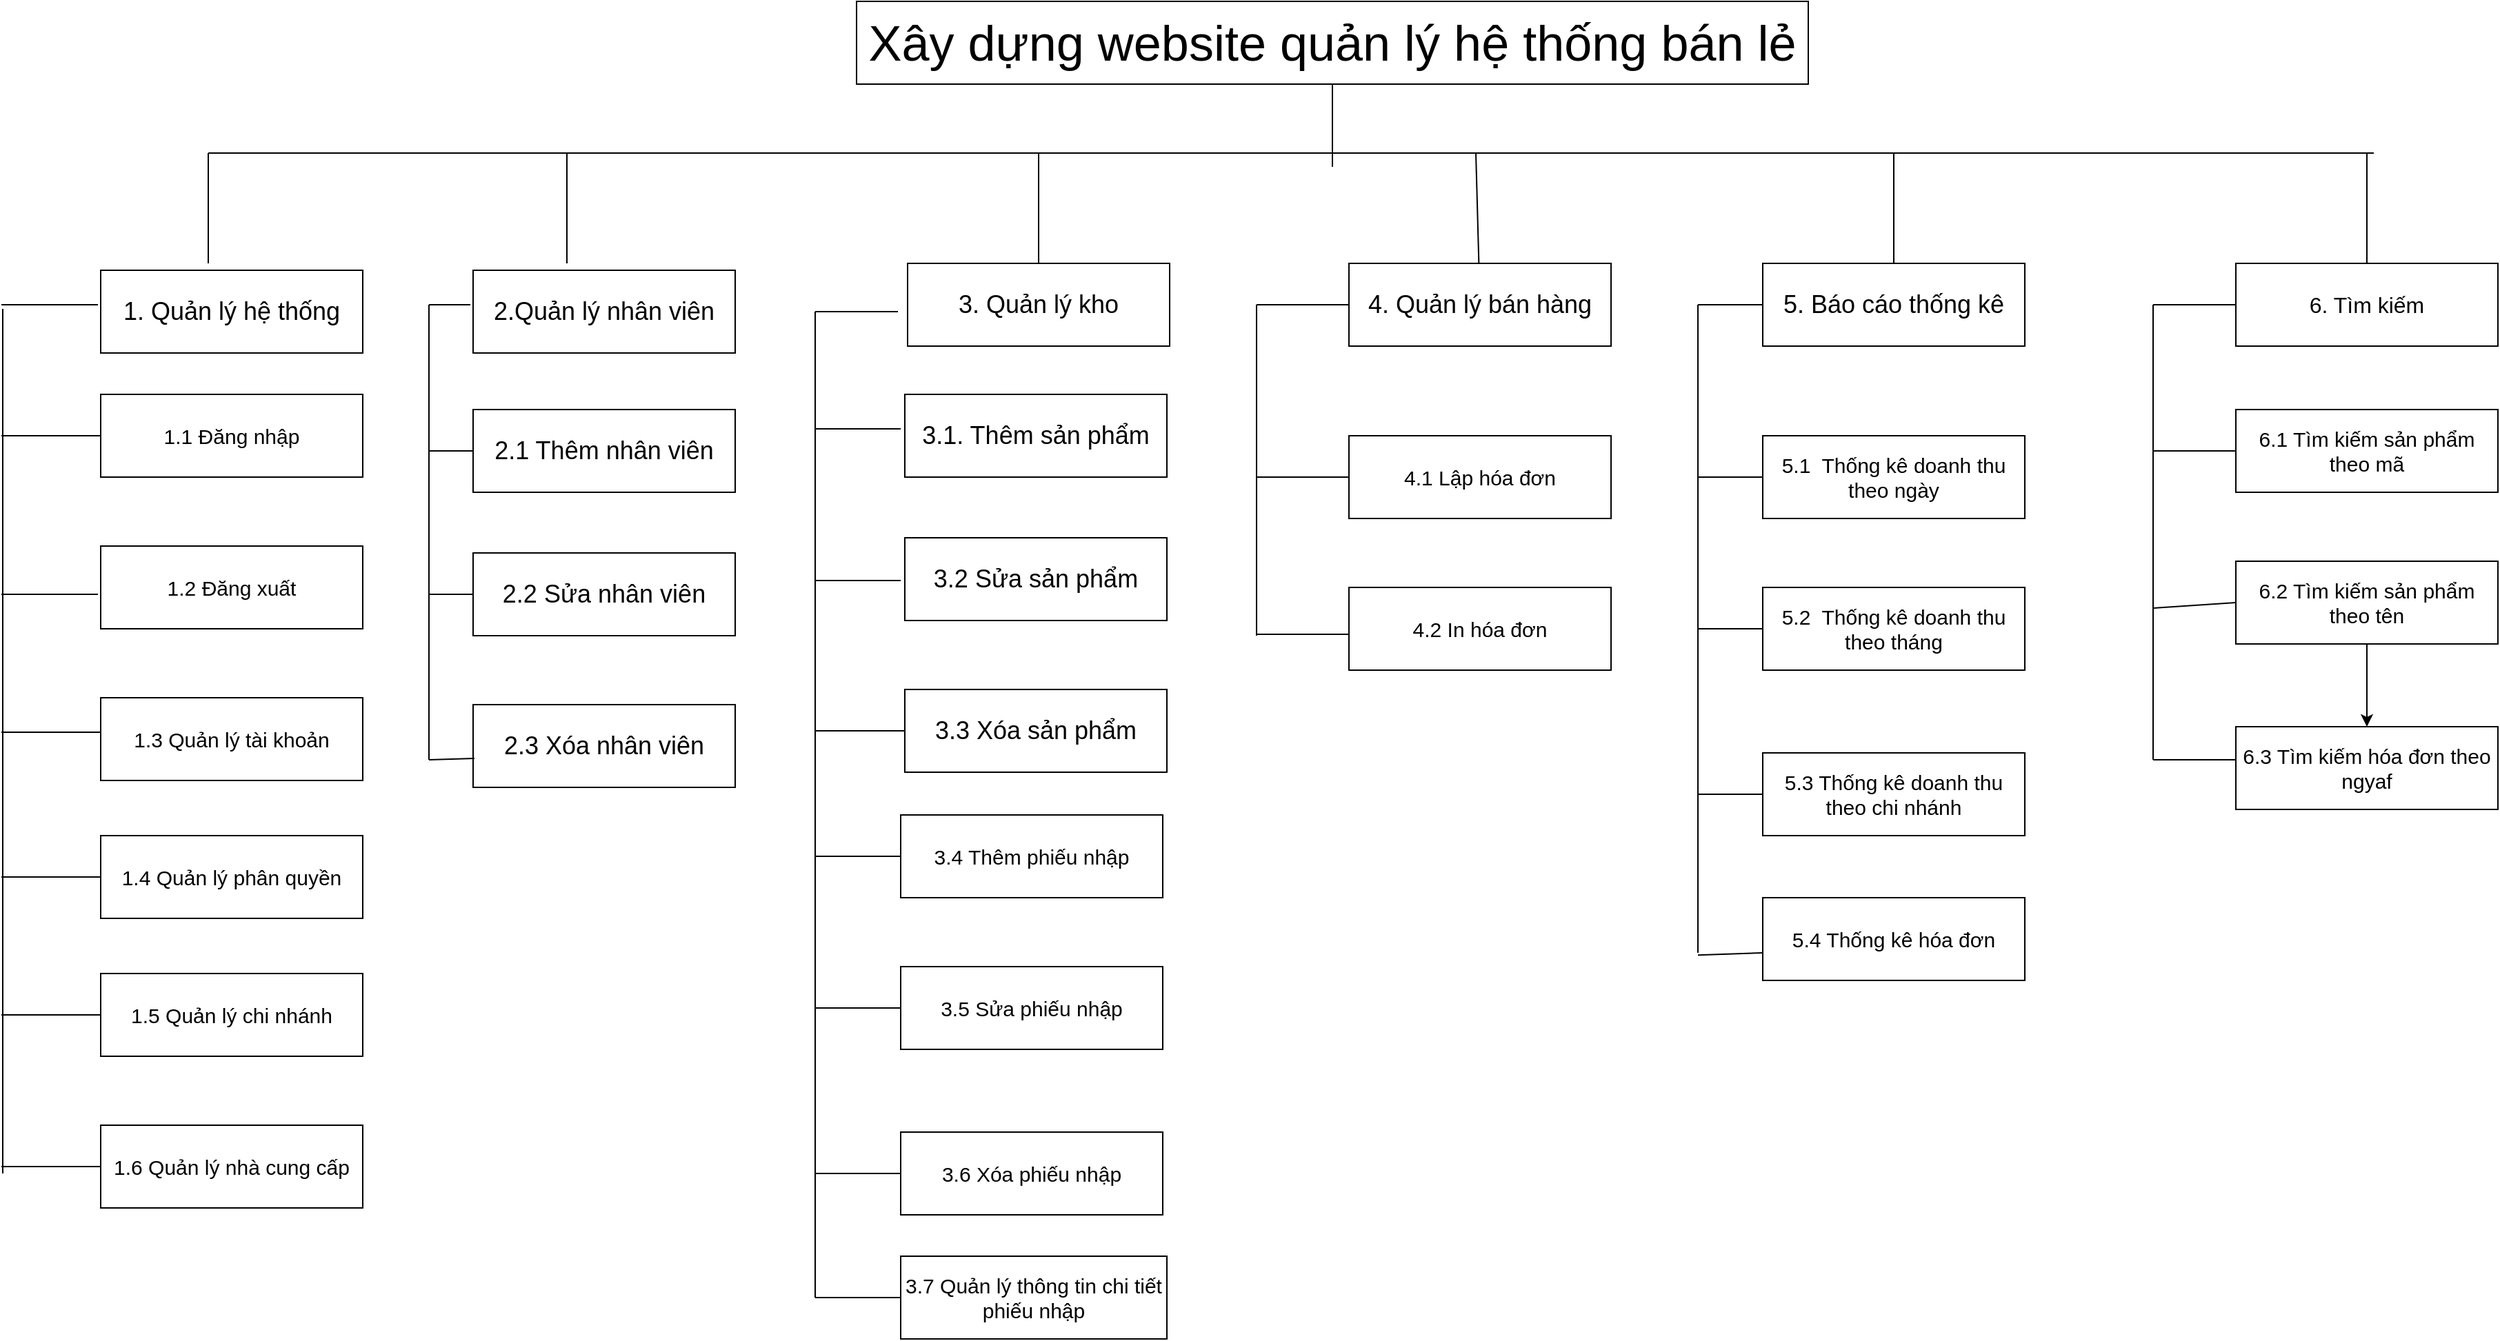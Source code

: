 <mxfile version="13.7.3" type="device"><diagram id="FM9M891dZLUzozqtTduA" name="Page-1"><mxGraphModel dx="2480" dy="1266" grid="1" gridSize="10" guides="1" tooltips="1" connect="1" arrows="1" fold="1" page="1" pageScale="1" pageWidth="1390" pageHeight="980" math="0" shadow="0"><root><mxCell id="0"/><mxCell id="1" parent="0"/><mxCell id="HWorX1JPnPiLC1HIz2g6-1" value="&lt;font style=&quot;font-size: 36px&quot;&gt;Xây dựng website quản lý hệ thống bán lẻ&lt;/font&gt;" style="rounded=0;whiteSpace=wrap;html=1;" parent="1" vertex="1"><mxGeometry x="660" y="10" width="690" height="60" as="geometry"/></mxCell><mxCell id="HWorX1JPnPiLC1HIz2g6-2" value="&lt;font style=&quot;font-size: 18px&quot;&gt;1. Quản lý hệ thống&lt;/font&gt;" style="rounded=0;whiteSpace=wrap;html=1;" parent="1" vertex="1"><mxGeometry x="112" y="205" width="190" height="60" as="geometry"/></mxCell><mxCell id="HWorX1JPnPiLC1HIz2g6-3" value="1.1 Đăng nhập" style="rounded=0;whiteSpace=wrap;html=1;fontSize=15;" parent="1" vertex="1"><mxGeometry x="112" y="295" width="190" height="60" as="geometry"/></mxCell><mxCell id="HWorX1JPnPiLC1HIz2g6-4" value="1.2 Đăng xuất" style="rounded=0;whiteSpace=wrap;html=1;fontSize=15;" parent="1" vertex="1"><mxGeometry x="112" y="405" width="190" height="60" as="geometry"/></mxCell><mxCell id="HWorX1JPnPiLC1HIz2g6-5" value="1.3 Quản lý tài khoản" style="rounded=0;whiteSpace=wrap;html=1;fontSize=15;" parent="1" vertex="1"><mxGeometry x="112" y="515" width="190" height="60" as="geometry"/></mxCell><mxCell id="HWorX1JPnPiLC1HIz2g6-6" value="1.4 Quản lý phân quyền" style="rounded=0;whiteSpace=wrap;html=1;fontSize=15;" parent="1" vertex="1"><mxGeometry x="112" y="615" width="190" height="60" as="geometry"/></mxCell><mxCell id="HWorX1JPnPiLC1HIz2g6-7" value="1.6 Quản lý nhà cung cấp" style="rounded=0;whiteSpace=wrap;html=1;fontSize=15;" parent="1" vertex="1"><mxGeometry x="112" y="825" width="190" height="60" as="geometry"/></mxCell><mxCell id="HWorX1JPnPiLC1HIz2g6-9" value="1.5 Quản lý chi nhánh" style="rounded=0;whiteSpace=wrap;html=1;fontSize=15;" parent="1" vertex="1"><mxGeometry x="112" y="715" width="190" height="60" as="geometry"/></mxCell><mxCell id="HWorX1JPnPiLC1HIz2g6-11" value="&lt;font style=&quot;font-size: 18px&quot;&gt;3. Quản lý kho&lt;/font&gt;" style="rounded=0;whiteSpace=wrap;html=1;" parent="1" vertex="1"><mxGeometry x="697" y="200" width="190" height="60" as="geometry"/></mxCell><mxCell id="HWorX1JPnPiLC1HIz2g6-12" value="3.4 Thêm phiếu nhập" style="rounded=0;whiteSpace=wrap;html=1;fontSize=15;" parent="1" vertex="1"><mxGeometry x="692" y="600" width="190" height="60" as="geometry"/></mxCell><mxCell id="HWorX1JPnPiLC1HIz2g6-13" value="3.5 Sửa phiếu nhập" style="rounded=0;whiteSpace=wrap;html=1;fontSize=15;" parent="1" vertex="1"><mxGeometry x="692" y="710" width="190" height="60" as="geometry"/></mxCell><mxCell id="HWorX1JPnPiLC1HIz2g6-14" value="3.6 Xóa phiếu nhập" style="rounded=0;whiteSpace=wrap;html=1;fontSize=15;" parent="1" vertex="1"><mxGeometry x="692" y="830" width="190" height="60" as="geometry"/></mxCell><mxCell id="HWorX1JPnPiLC1HIz2g6-15" value="3.7 Quản lý thông tin chi tiết phiếu nhập" style="rounded=0;whiteSpace=wrap;html=1;fontSize=15;" parent="1" vertex="1"><mxGeometry x="692" y="920" width="193" height="60" as="geometry"/></mxCell><mxCell id="HWorX1JPnPiLC1HIz2g6-18" value="&lt;font style=&quot;font-size: 18px&quot;&gt;3.1. Thêm sản phẩm&lt;/font&gt;" style="rounded=0;whiteSpace=wrap;html=1;" parent="1" vertex="1"><mxGeometry x="695" y="295" width="190" height="60" as="geometry"/></mxCell><mxCell id="HWorX1JPnPiLC1HIz2g6-19" value="&lt;font style=&quot;font-size: 18px&quot;&gt;3.2 Sửa sản phẩm&lt;/font&gt;" style="rounded=0;whiteSpace=wrap;html=1;" parent="1" vertex="1"><mxGeometry x="695" y="399" width="190" height="60" as="geometry"/></mxCell><mxCell id="HWorX1JPnPiLC1HIz2g6-20" value="&lt;font style=&quot;font-size: 18px&quot;&gt;3.3 Xóa sản phẩm&lt;/font&gt;" style="rounded=0;whiteSpace=wrap;html=1;" parent="1" vertex="1"><mxGeometry x="695" y="509" width="190" height="60" as="geometry"/></mxCell><mxCell id="HWorX1JPnPiLC1HIz2g6-22" value="&lt;span style=&quot;font-size: 18px&quot;&gt;4. Quản lý bán hàng&lt;/span&gt;" style="rounded=0;whiteSpace=wrap;html=1;" parent="1" vertex="1"><mxGeometry x="1017" y="200" width="190" height="60" as="geometry"/></mxCell><mxCell id="HWorX1JPnPiLC1HIz2g6-25" value="4.1 Lập hóa đơn" style="rounded=0;whiteSpace=wrap;html=1;fontSize=15;" parent="1" vertex="1"><mxGeometry x="1017" y="325" width="190" height="60" as="geometry"/></mxCell><mxCell id="HWorX1JPnPiLC1HIz2g6-26" value="4.2 In hóa đơn" style="rounded=0;whiteSpace=wrap;html=1;fontSize=15;" parent="1" vertex="1"><mxGeometry x="1017" y="435" width="190" height="60" as="geometry"/></mxCell><mxCell id="HWorX1JPnPiLC1HIz2g6-28" value="&lt;font style=&quot;font-size: 18px&quot;&gt;5. Báo cáo thống kê&lt;/font&gt;" style="rounded=0;whiteSpace=wrap;html=1;" parent="1" vertex="1"><mxGeometry x="1317" y="200" width="190" height="60" as="geometry"/></mxCell><mxCell id="HWorX1JPnPiLC1HIz2g6-29" value="5.1&amp;nbsp; Thống kê doanh thu theo ngày" style="rounded=0;whiteSpace=wrap;html=1;fontSize=15;" parent="1" vertex="1"><mxGeometry x="1317" y="325" width="190" height="60" as="geometry"/></mxCell><mxCell id="HWorX1JPnPiLC1HIz2g6-30" value="5.2&amp;nbsp; Thống kê doanh thu theo tháng" style="rounded=0;whiteSpace=wrap;html=1;fontSize=15;" parent="1" vertex="1"><mxGeometry x="1317" y="435" width="190" height="60" as="geometry"/></mxCell><mxCell id="HWorX1JPnPiLC1HIz2g6-31" value="5.4 Thống kê hóa đơn" style="rounded=0;whiteSpace=wrap;html=1;fontSize=15;" parent="1" vertex="1"><mxGeometry x="1317" y="660" width="190" height="60" as="geometry"/></mxCell><mxCell id="HWorX1JPnPiLC1HIz2g6-46" value="" style="endArrow=none;html=1;fontSize=15;entryX=0.5;entryY=1;entryDx=0;entryDy=0;" parent="1" target="HWorX1JPnPiLC1HIz2g6-1" edge="1"><mxGeometry width="50" height="50" relative="1" as="geometry"><mxPoint x="1005" y="130" as="sourcePoint"/><mxPoint x="720" y="370" as="targetPoint"/></mxGeometry></mxCell><mxCell id="HWorX1JPnPiLC1HIz2g6-47" value="" style="endArrow=none;html=1;fontSize=15;" parent="1" edge="1"><mxGeometry width="50" height="50" relative="1" as="geometry"><mxPoint x="190" y="120" as="sourcePoint"/><mxPoint x="1760" y="120" as="targetPoint"/></mxGeometry></mxCell><mxCell id="HWorX1JPnPiLC1HIz2g6-48" value="" style="endArrow=none;html=1;fontSize=15;" parent="1" edge="1"><mxGeometry width="50" height="50" relative="1" as="geometry"><mxPoint x="190" y="200" as="sourcePoint"/><mxPoint x="190" y="120" as="targetPoint"/></mxGeometry></mxCell><mxCell id="HWorX1JPnPiLC1HIz2g6-49" value="" style="endArrow=none;html=1;fontSize=15;" parent="1" edge="1"><mxGeometry width="50" height="50" relative="1" as="geometry"><mxPoint x="450" y="200" as="sourcePoint"/><mxPoint x="450" y="120" as="targetPoint"/></mxGeometry></mxCell><mxCell id="HWorX1JPnPiLC1HIz2g6-50" value="" style="endArrow=none;html=1;fontSize=15;exitX=0.5;exitY=0;exitDx=0;exitDy=0;" parent="1" source="HWorX1JPnPiLC1HIz2g6-11" edge="1"><mxGeometry width="50" height="50" relative="1" as="geometry"><mxPoint x="550" y="560" as="sourcePoint"/><mxPoint x="792" y="120" as="targetPoint"/></mxGeometry></mxCell><mxCell id="HWorX1JPnPiLC1HIz2g6-51" value="" style="endArrow=none;html=1;fontSize=15;" parent="1" source="HWorX1JPnPiLC1HIz2g6-22" edge="1"><mxGeometry width="50" height="50" relative="1" as="geometry"><mxPoint x="550" y="560" as="sourcePoint"/><mxPoint x="1109" y="120" as="targetPoint"/></mxGeometry></mxCell><mxCell id="HWorX1JPnPiLC1HIz2g6-52" value="" style="endArrow=none;html=1;fontSize=15;exitX=0.5;exitY=0;exitDx=0;exitDy=0;" parent="1" source="HWorX1JPnPiLC1HIz2g6-28" edge="1"><mxGeometry width="50" height="50" relative="1" as="geometry"><mxPoint x="550" y="560" as="sourcePoint"/><mxPoint x="1412" y="120" as="targetPoint"/></mxGeometry></mxCell><mxCell id="HWorX1JPnPiLC1HIz2g6-53" value="" style="endArrow=none;html=1;fontSize=15;" parent="1" edge="1"><mxGeometry width="50" height="50" relative="1" as="geometry"><mxPoint x="41" y="860" as="sourcePoint"/><mxPoint x="41" y="233" as="targetPoint"/></mxGeometry></mxCell><mxCell id="HWorX1JPnPiLC1HIz2g6-54" value="" style="endArrow=none;html=1;fontSize=15;" parent="1" edge="1"><mxGeometry width="50" height="50" relative="1" as="geometry"><mxPoint x="110" y="230" as="sourcePoint"/><mxPoint x="40" y="230" as="targetPoint"/></mxGeometry></mxCell><mxCell id="HWorX1JPnPiLC1HIz2g6-56" value="" style="endArrow=none;html=1;fontSize=15;entryX=0;entryY=0.5;entryDx=0;entryDy=0;" parent="1" target="HWorX1JPnPiLC1HIz2g6-3" edge="1"><mxGeometry width="50" height="50" relative="1" as="geometry"><mxPoint x="40" y="325" as="sourcePoint"/><mxPoint x="600" y="510" as="targetPoint"/></mxGeometry></mxCell><mxCell id="HWorX1JPnPiLC1HIz2g6-57" value="" style="endArrow=none;html=1;fontSize=15;" parent="1" edge="1"><mxGeometry width="50" height="50" relative="1" as="geometry"><mxPoint x="40" y="440" as="sourcePoint"/><mxPoint x="110" y="440" as="targetPoint"/></mxGeometry></mxCell><mxCell id="HWorX1JPnPiLC1HIz2g6-58" value="" style="endArrow=none;html=1;fontSize=15;" parent="1" edge="1"><mxGeometry width="50" height="50" relative="1" as="geometry"><mxPoint x="40" y="540" as="sourcePoint"/><mxPoint x="112" y="540" as="targetPoint"/></mxGeometry></mxCell><mxCell id="HWorX1JPnPiLC1HIz2g6-59" value="" style="endArrow=none;html=1;fontSize=15;entryX=0;entryY=0.5;entryDx=0;entryDy=0;" parent="1" target="HWorX1JPnPiLC1HIz2g6-6" edge="1"><mxGeometry width="50" height="50" relative="1" as="geometry"><mxPoint x="40" y="645" as="sourcePoint"/><mxPoint x="600" y="510" as="targetPoint"/></mxGeometry></mxCell><mxCell id="HWorX1JPnPiLC1HIz2g6-60" value="" style="endArrow=none;html=1;fontSize=15;entryX=0;entryY=0.5;entryDx=0;entryDy=0;" parent="1" target="HWorX1JPnPiLC1HIz2g6-9" edge="1"><mxGeometry width="50" height="50" relative="1" as="geometry"><mxPoint x="40" y="745" as="sourcePoint"/><mxPoint x="600" y="510" as="targetPoint"/></mxGeometry></mxCell><mxCell id="HWorX1JPnPiLC1HIz2g6-61" value="" style="endArrow=none;html=1;fontSize=15;exitX=0;exitY=0.5;exitDx=0;exitDy=0;" parent="1" source="HWorX1JPnPiLC1HIz2g6-7" edge="1"><mxGeometry width="50" height="50" relative="1" as="geometry"><mxPoint x="130" y="820" as="sourcePoint"/><mxPoint x="40" y="855" as="targetPoint"/></mxGeometry></mxCell><mxCell id="HWorX1JPnPiLC1HIz2g6-68" value="" style="endArrow=none;html=1;fontSize=15;" parent="1" edge="1"><mxGeometry width="50" height="50" relative="1" as="geometry"><mxPoint x="630" y="950" as="sourcePoint"/><mxPoint x="630" y="235" as="targetPoint"/></mxGeometry></mxCell><mxCell id="HWorX1JPnPiLC1HIz2g6-69" value="" style="endArrow=none;html=1;fontSize=15;" parent="1" edge="1"><mxGeometry width="50" height="50" relative="1" as="geometry"><mxPoint x="630" y="235" as="sourcePoint"/><mxPoint x="690" y="235" as="targetPoint"/></mxGeometry></mxCell><mxCell id="HWorX1JPnPiLC1HIz2g6-70" value="" style="endArrow=none;html=1;fontSize=15;" parent="1" edge="1"><mxGeometry width="50" height="50" relative="1" as="geometry"><mxPoint x="630" y="320" as="sourcePoint"/><mxPoint x="692" y="320" as="targetPoint"/></mxGeometry></mxCell><mxCell id="HWorX1JPnPiLC1HIz2g6-71" value="" style="endArrow=none;html=1;fontSize=15;" parent="1" edge="1"><mxGeometry width="50" height="50" relative="1" as="geometry"><mxPoint x="630" y="430" as="sourcePoint"/><mxPoint x="692" y="430" as="targetPoint"/></mxGeometry></mxCell><mxCell id="HWorX1JPnPiLC1HIz2g6-72" value="" style="endArrow=none;html=1;fontSize=15;entryX=0;entryY=0.5;entryDx=0;entryDy=0;" parent="1" target="HWorX1JPnPiLC1HIz2g6-20" edge="1"><mxGeometry width="50" height="50" relative="1" as="geometry"><mxPoint x="630" y="539" as="sourcePoint"/><mxPoint x="690" y="555" as="targetPoint"/></mxGeometry></mxCell><mxCell id="HWorX1JPnPiLC1HIz2g6-73" value="" style="endArrow=none;html=1;fontSize=15;entryX=0;entryY=0.5;entryDx=0;entryDy=0;" parent="1" target="HWorX1JPnPiLC1HIz2g6-12" edge="1"><mxGeometry width="50" height="50" relative="1" as="geometry"><mxPoint x="630" y="630" as="sourcePoint"/><mxPoint x="320" y="405" as="targetPoint"/></mxGeometry></mxCell><mxCell id="HWorX1JPnPiLC1HIz2g6-74" value="" style="endArrow=none;html=1;fontSize=15;" parent="1" edge="1"><mxGeometry width="50" height="50" relative="1" as="geometry"><mxPoint x="950" y="470" as="sourcePoint"/><mxPoint x="950" y="230" as="targetPoint"/></mxGeometry></mxCell><mxCell id="HWorX1JPnPiLC1HIz2g6-75" value="" style="endArrow=none;html=1;fontSize=15;entryX=0;entryY=0.5;entryDx=0;entryDy=0;" parent="1" target="HWorX1JPnPiLC1HIz2g6-22" edge="1"><mxGeometry width="50" height="50" relative="1" as="geometry"><mxPoint x="950" y="230" as="sourcePoint"/><mxPoint x="970" y="320" as="targetPoint"/></mxGeometry></mxCell><mxCell id="HWorX1JPnPiLC1HIz2g6-76" value="" style="endArrow=none;html=1;fontSize=15;entryX=0;entryY=0.5;entryDx=0;entryDy=0;" parent="1" target="HWorX1JPnPiLC1HIz2g6-25" edge="1"><mxGeometry width="50" height="50" relative="1" as="geometry"><mxPoint x="950" y="355" as="sourcePoint"/><mxPoint x="970" y="320" as="targetPoint"/></mxGeometry></mxCell><mxCell id="HWorX1JPnPiLC1HIz2g6-77" value="" style="endArrow=none;html=1;fontSize=15;entryX=0;entryY=0.5;entryDx=0;entryDy=0;" parent="1" edge="1"><mxGeometry width="50" height="50" relative="1" as="geometry"><mxPoint x="950" y="469" as="sourcePoint"/><mxPoint x="1017" y="469" as="targetPoint"/></mxGeometry></mxCell><mxCell id="HWorX1JPnPiLC1HIz2g6-78" value="" style="endArrow=none;html=1;fontSize=15;" parent="1" edge="1"><mxGeometry width="50" height="50" relative="1" as="geometry"><mxPoint x="1270" y="700" as="sourcePoint"/><mxPoint x="1270" y="230" as="targetPoint"/></mxGeometry></mxCell><mxCell id="HWorX1JPnPiLC1HIz2g6-79" value="" style="endArrow=none;html=1;fontSize=15;entryX=0;entryY=0.5;entryDx=0;entryDy=0;" parent="1" target="HWorX1JPnPiLC1HIz2g6-28" edge="1"><mxGeometry width="50" height="50" relative="1" as="geometry"><mxPoint x="1270" y="230" as="sourcePoint"/><mxPoint x="1380" y="320" as="targetPoint"/></mxGeometry></mxCell><mxCell id="HWorX1JPnPiLC1HIz2g6-80" value="" style="endArrow=none;html=1;fontSize=15;entryX=0;entryY=0.5;entryDx=0;entryDy=0;" parent="1" target="HWorX1JPnPiLC1HIz2g6-29" edge="1"><mxGeometry width="50" height="50" relative="1" as="geometry"><mxPoint x="1270" y="355" as="sourcePoint"/><mxPoint x="1380" y="320" as="targetPoint"/></mxGeometry></mxCell><mxCell id="HWorX1JPnPiLC1HIz2g6-81" value="" style="endArrow=none;html=1;fontSize=15;entryX=0;entryY=0.5;entryDx=0;entryDy=0;" parent="1" target="HWorX1JPnPiLC1HIz2g6-30" edge="1"><mxGeometry width="50" height="50" relative="1" as="geometry"><mxPoint x="1270" y="465" as="sourcePoint"/><mxPoint x="1380" y="320" as="targetPoint"/></mxGeometry></mxCell><mxCell id="Cd7TpPjsbonHZK1Ms_vg-1" value="&lt;font style=&quot;font-size: 18px&quot;&gt;2.Quản lý nhân viên&lt;/font&gt;" style="rounded=0;whiteSpace=wrap;html=1;" vertex="1" parent="1"><mxGeometry x="382" y="205" width="190" height="60" as="geometry"/></mxCell><mxCell id="Cd7TpPjsbonHZK1Ms_vg-2" value="&lt;font style=&quot;font-size: 18px&quot;&gt;2.1 Thêm nhân viên&lt;/font&gt;" style="rounded=0;whiteSpace=wrap;html=1;" vertex="1" parent="1"><mxGeometry x="382" y="306" width="190" height="60" as="geometry"/></mxCell><mxCell id="Cd7TpPjsbonHZK1Ms_vg-3" value="&lt;font style=&quot;font-size: 18px&quot;&gt;2.2 Sửa nhân viên&lt;/font&gt;" style="rounded=0;whiteSpace=wrap;html=1;" vertex="1" parent="1"><mxGeometry x="382" y="410" width="190" height="60" as="geometry"/></mxCell><mxCell id="Cd7TpPjsbonHZK1Ms_vg-4" value="&lt;font style=&quot;font-size: 18px&quot;&gt;2.3 Xóa nhân viên&lt;/font&gt;" style="rounded=0;whiteSpace=wrap;html=1;" vertex="1" parent="1"><mxGeometry x="382" y="520" width="190" height="60" as="geometry"/></mxCell><mxCell id="Cd7TpPjsbonHZK1Ms_vg-5" value="" style="endArrow=none;html=1;fontSize=15;" edge="1" parent="1"><mxGeometry width="50" height="50" relative="1" as="geometry"><mxPoint x="350" y="560" as="sourcePoint"/><mxPoint x="350" y="230" as="targetPoint"/></mxGeometry></mxCell><mxCell id="Cd7TpPjsbonHZK1Ms_vg-6" value="" style="endArrow=none;html=1;fontSize=15;entryX=0.005;entryY=0.65;entryDx=0;entryDy=0;entryPerimeter=0;" edge="1" target="Cd7TpPjsbonHZK1Ms_vg-4" parent="1"><mxGeometry width="50" height="50" relative="1" as="geometry"><mxPoint x="350" y="560" as="sourcePoint"/><mxPoint x="360" y="420" as="targetPoint"/></mxGeometry></mxCell><mxCell id="Cd7TpPjsbonHZK1Ms_vg-7" value="" style="endArrow=none;html=1;fontSize=15;entryX=0;entryY=0.5;entryDx=0;entryDy=0;" edge="1" target="Cd7TpPjsbonHZK1Ms_vg-3" parent="1"><mxGeometry width="50" height="50" relative="1" as="geometry"><mxPoint x="350" y="440" as="sourcePoint"/><mxPoint x="360" y="420" as="targetPoint"/></mxGeometry></mxCell><mxCell id="Cd7TpPjsbonHZK1Ms_vg-8" value="" style="endArrow=none;html=1;fontSize=15;entryX=0;entryY=0.5;entryDx=0;entryDy=0;" edge="1" target="Cd7TpPjsbonHZK1Ms_vg-2" parent="1"><mxGeometry width="50" height="50" relative="1" as="geometry"><mxPoint x="350" y="336.0" as="sourcePoint"/><mxPoint x="360" y="420" as="targetPoint"/></mxGeometry></mxCell><mxCell id="Cd7TpPjsbonHZK1Ms_vg-9" value="" style="endArrow=none;html=1;fontSize=15;" edge="1" parent="1"><mxGeometry width="50" height="50" relative="1" as="geometry"><mxPoint x="350" y="230" as="sourcePoint"/><mxPoint x="380" y="230" as="targetPoint"/></mxGeometry></mxCell><mxCell id="Cd7TpPjsbonHZK1Ms_vg-10" value="" style="endArrow=none;html=1;entryX=0;entryY=0.5;entryDx=0;entryDy=0;" edge="1" parent="1" target="HWorX1JPnPiLC1HIz2g6-13"><mxGeometry width="50" height="50" relative="1" as="geometry"><mxPoint x="630" y="740" as="sourcePoint"/><mxPoint x="1010" y="690" as="targetPoint"/></mxGeometry></mxCell><mxCell id="Cd7TpPjsbonHZK1Ms_vg-11" value="" style="endArrow=none;html=1;entryX=0;entryY=0.5;entryDx=0;entryDy=0;" edge="1" parent="1" target="HWorX1JPnPiLC1HIz2g6-14"><mxGeometry width="50" height="50" relative="1" as="geometry"><mxPoint x="630" y="860" as="sourcePoint"/><mxPoint x="1010" y="690" as="targetPoint"/></mxGeometry></mxCell><mxCell id="Cd7TpPjsbonHZK1Ms_vg-12" value="" style="endArrow=none;html=1;entryX=0;entryY=0.5;entryDx=0;entryDy=0;" edge="1" parent="1" target="HWorX1JPnPiLC1HIz2g6-15"><mxGeometry width="50" height="50" relative="1" as="geometry"><mxPoint x="630" y="950" as="sourcePoint"/><mxPoint x="1010" y="690" as="targetPoint"/></mxGeometry></mxCell><mxCell id="Cd7TpPjsbonHZK1Ms_vg-14" value="5.3 Thống kê doanh thu theo chi nhánh" style="rounded=0;whiteSpace=wrap;html=1;fontSize=15;" vertex="1" parent="1"><mxGeometry x="1317" y="555" width="190" height="60" as="geometry"/></mxCell><mxCell id="Cd7TpPjsbonHZK1Ms_vg-15" value="" style="endArrow=none;html=1;" edge="1" parent="1"><mxGeometry width="50" height="50" relative="1" as="geometry"><mxPoint x="1270" y="701.667" as="sourcePoint"/><mxPoint x="1317" y="700" as="targetPoint"/></mxGeometry></mxCell><mxCell id="Cd7TpPjsbonHZK1Ms_vg-16" value="" style="endArrow=none;html=1;entryX=0;entryY=0.5;entryDx=0;entryDy=0;" edge="1" parent="1" target="Cd7TpPjsbonHZK1Ms_vg-14"><mxGeometry width="50" height="50" relative="1" as="geometry"><mxPoint x="1270" y="585" as="sourcePoint"/><mxPoint x="1200" y="500" as="targetPoint"/></mxGeometry></mxCell><mxCell id="Cd7TpPjsbonHZK1Ms_vg-17" value="&lt;font style=&quot;font-size: 16px&quot;&gt;6. Tìm kiếm&lt;/font&gt;" style="rounded=0;whiteSpace=wrap;html=1;" vertex="1" parent="1"><mxGeometry x="1660" y="200" width="190" height="60" as="geometry"/></mxCell><mxCell id="Cd7TpPjsbonHZK1Ms_vg-18" value="" style="endArrow=none;html=1;exitX=0.5;exitY=0;exitDx=0;exitDy=0;" edge="1" parent="1" source="Cd7TpPjsbonHZK1Ms_vg-17"><mxGeometry width="50" height="50" relative="1" as="geometry"><mxPoint x="1540" y="320" as="sourcePoint"/><mxPoint x="1755" y="120" as="targetPoint"/></mxGeometry></mxCell><mxCell id="Cd7TpPjsbonHZK1Ms_vg-19" value="6.1 Tìm kiếm sản phẩm theo mã" style="rounded=0;whiteSpace=wrap;html=1;fontSize=15;" vertex="1" parent="1"><mxGeometry x="1660" y="306" width="190" height="60" as="geometry"/></mxCell><mxCell id="Cd7TpPjsbonHZK1Ms_vg-22" value="" style="edgeStyle=orthogonalEdgeStyle;rounded=0;orthogonalLoop=1;jettySize=auto;html=1;" edge="1" parent="1" source="Cd7TpPjsbonHZK1Ms_vg-20" target="Cd7TpPjsbonHZK1Ms_vg-21"><mxGeometry relative="1" as="geometry"/></mxCell><mxCell id="Cd7TpPjsbonHZK1Ms_vg-20" value="6.2 Tìm kiếm sản phẩm theo tên" style="rounded=0;whiteSpace=wrap;html=1;fontSize=15;" vertex="1" parent="1"><mxGeometry x="1660" y="416" width="190" height="60" as="geometry"/></mxCell><mxCell id="Cd7TpPjsbonHZK1Ms_vg-21" value="6.3 Tìm kiếm hóa đơn theo ngyaf" style="rounded=0;whiteSpace=wrap;html=1;fontSize=15;" vertex="1" parent="1"><mxGeometry x="1660" y="536" width="190" height="60" as="geometry"/></mxCell><mxCell id="Cd7TpPjsbonHZK1Ms_vg-23" value="" style="endArrow=none;html=1;" edge="1" parent="1"><mxGeometry width="50" height="50" relative="1" as="geometry"><mxPoint x="1600" y="560" as="sourcePoint"/><mxPoint x="1600" y="230" as="targetPoint"/></mxGeometry></mxCell><mxCell id="Cd7TpPjsbonHZK1Ms_vg-24" value="" style="endArrow=none;html=1;entryX=0;entryY=0.5;entryDx=0;entryDy=0;" edge="1" parent="1" target="Cd7TpPjsbonHZK1Ms_vg-17"><mxGeometry width="50" height="50" relative="1" as="geometry"><mxPoint x="1600" y="230" as="sourcePoint"/><mxPoint x="1590" y="270" as="targetPoint"/></mxGeometry></mxCell><mxCell id="Cd7TpPjsbonHZK1Ms_vg-25" value="" style="endArrow=none;html=1;entryX=0;entryY=0.4;entryDx=0;entryDy=0;entryPerimeter=0;" edge="1" parent="1" target="Cd7TpPjsbonHZK1Ms_vg-21"><mxGeometry width="50" height="50" relative="1" as="geometry"><mxPoint x="1600" y="560" as="sourcePoint"/><mxPoint x="1650" y="560" as="targetPoint"/></mxGeometry></mxCell><mxCell id="Cd7TpPjsbonHZK1Ms_vg-26" value="" style="endArrow=none;html=1;entryX=0;entryY=0.5;entryDx=0;entryDy=0;" edge="1" parent="1" target="Cd7TpPjsbonHZK1Ms_vg-19"><mxGeometry width="50" height="50" relative="1" as="geometry"><mxPoint x="1600" y="336" as="sourcePoint"/><mxPoint x="1590" y="270" as="targetPoint"/></mxGeometry></mxCell><mxCell id="Cd7TpPjsbonHZK1Ms_vg-27" value="" style="endArrow=none;html=1;entryX=0;entryY=0.5;entryDx=0;entryDy=0;" edge="1" parent="1" target="Cd7TpPjsbonHZK1Ms_vg-20"><mxGeometry width="50" height="50" relative="1" as="geometry"><mxPoint x="1600" y="450" as="sourcePoint"/><mxPoint x="1590" y="270" as="targetPoint"/></mxGeometry></mxCell></root></mxGraphModel></diagram></mxfile>